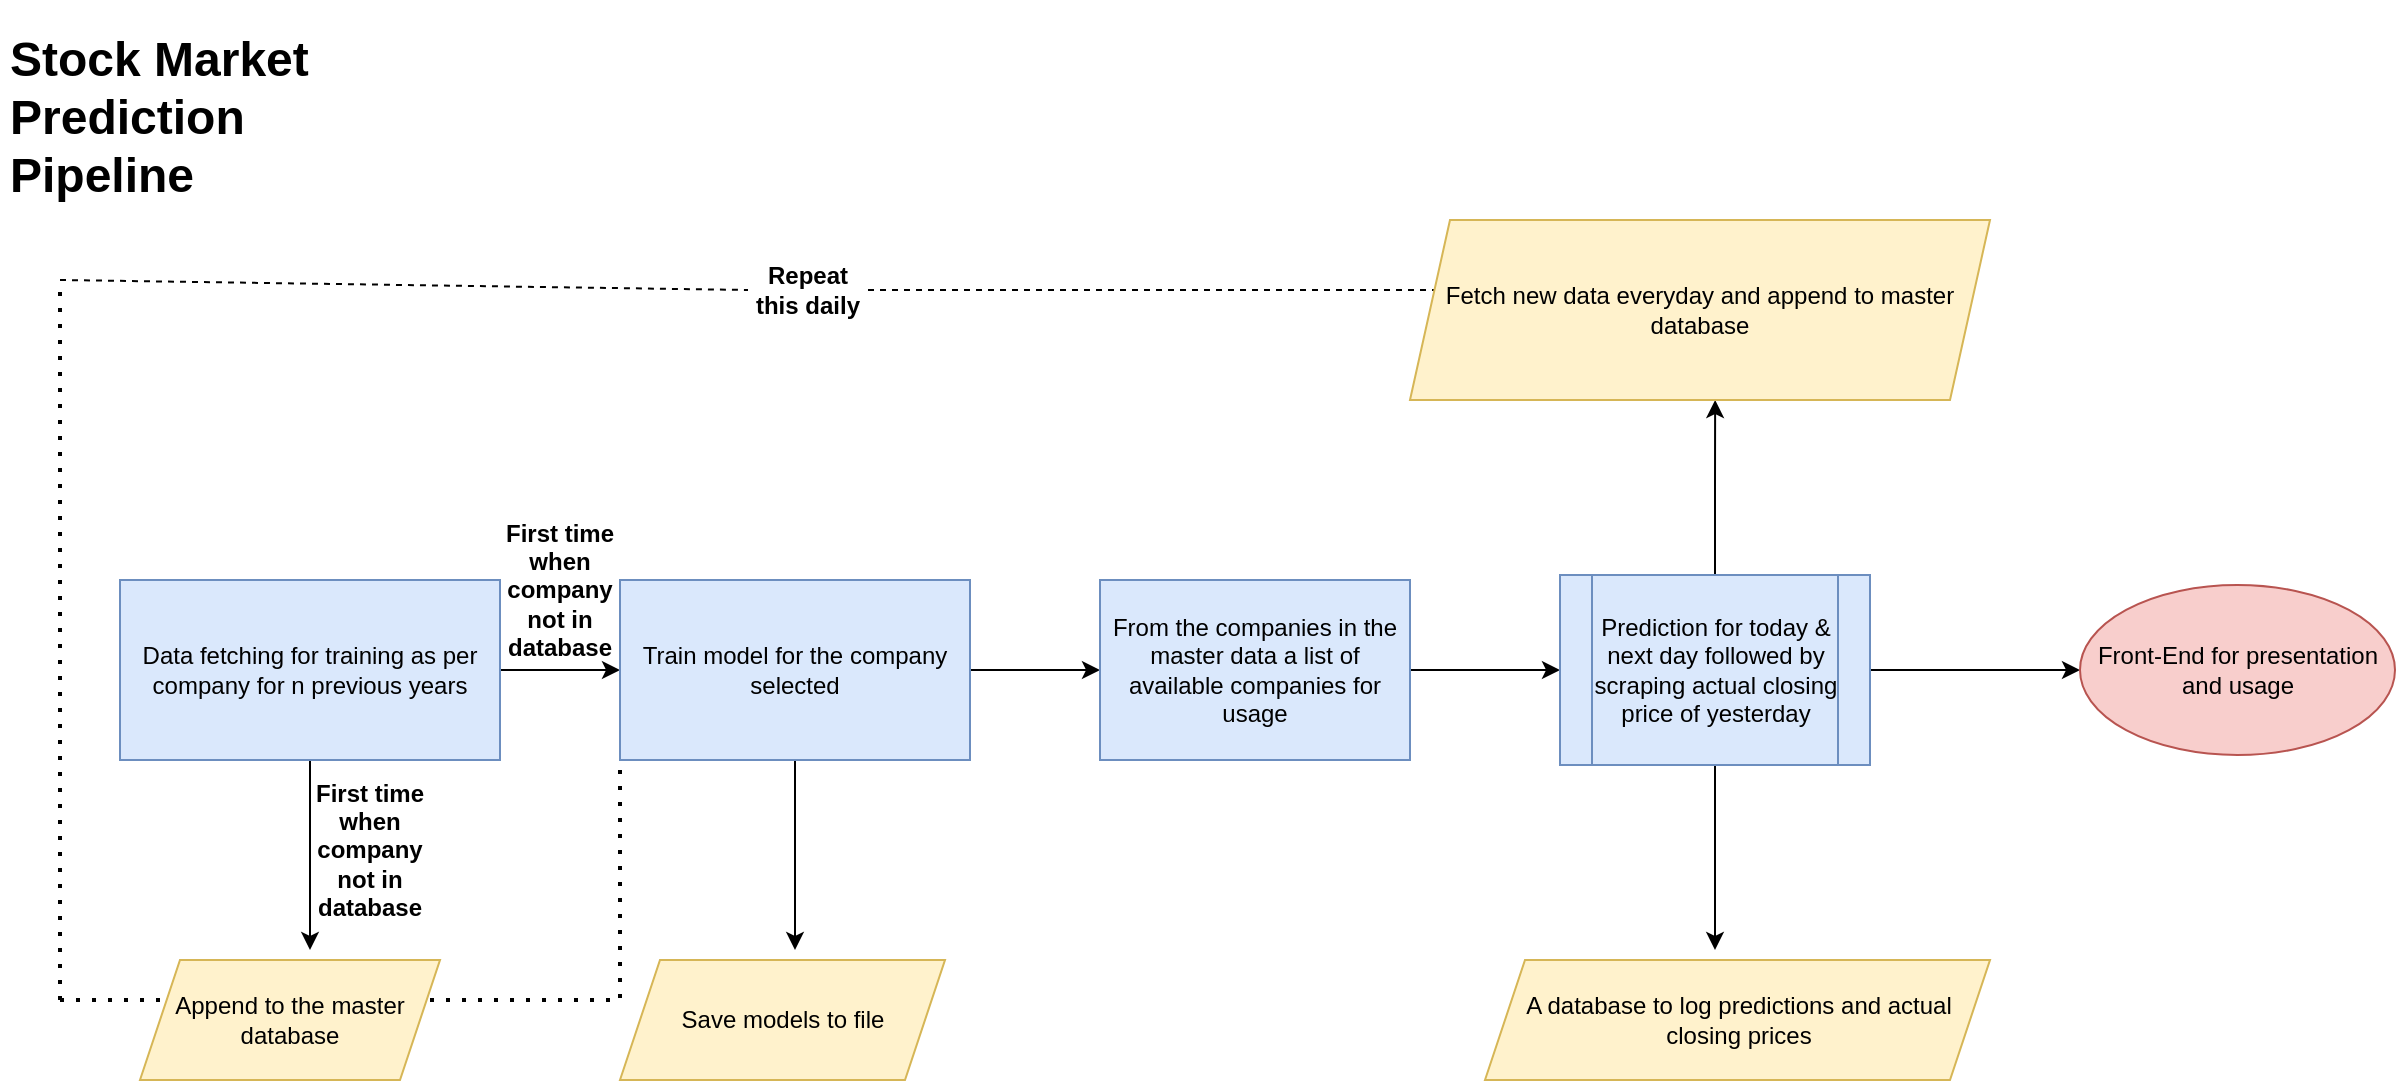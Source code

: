 <mxfile version="20.2.2"><diagram id="DYauI3oRZNkt5TgG-MfO" name="Page-1"><mxGraphModel dx="1351" dy="1966" grid="1" gridSize="10" guides="1" tooltips="1" connect="1" arrows="1" fold="1" page="1" pageScale="1" pageWidth="827" pageHeight="1169" math="0" shadow="0"><root><mxCell id="0"/><mxCell id="1" parent="0"/><mxCell id="b4WHw5QjmgQc8GPJLX3_-6" value="" style="edgeStyle=orthogonalEdgeStyle;rounded=0;orthogonalLoop=1;jettySize=auto;html=1;" edge="1" parent="1" source="b4WHw5QjmgQc8GPJLX3_-1"><mxGeometry relative="1" as="geometry"><mxPoint x="165.0" y="415" as="targetPoint"/></mxGeometry></mxCell><mxCell id="b4WHw5QjmgQc8GPJLX3_-8" value="" style="edgeStyle=orthogonalEdgeStyle;rounded=0;orthogonalLoop=1;jettySize=auto;html=1;" edge="1" parent="1" source="b4WHw5QjmgQc8GPJLX3_-1" target="b4WHw5QjmgQc8GPJLX3_-7"><mxGeometry relative="1" as="geometry"/></mxCell><mxCell id="b4WHw5QjmgQc8GPJLX3_-1" value="Data fetching for training as per company for n previous years" style="rounded=0;whiteSpace=wrap;html=1;fillColor=#dae8fc;strokeColor=#6c8ebf;" vertex="1" parent="1"><mxGeometry x="70" y="230" width="190" height="90" as="geometry"/></mxCell><mxCell id="b4WHw5QjmgQc8GPJLX3_-10" value="" style="edgeStyle=orthogonalEdgeStyle;rounded=0;orthogonalLoop=1;jettySize=auto;html=1;" edge="1" parent="1" source="b4WHw5QjmgQc8GPJLX3_-7" target="b4WHw5QjmgQc8GPJLX3_-9"><mxGeometry relative="1" as="geometry"/></mxCell><mxCell id="b4WHw5QjmgQc8GPJLX3_-16" value="" style="edgeStyle=orthogonalEdgeStyle;rounded=0;orthogonalLoop=1;jettySize=auto;html=1;" edge="1" parent="1" source="b4WHw5QjmgQc8GPJLX3_-7"><mxGeometry relative="1" as="geometry"><mxPoint x="407.5" y="415" as="targetPoint"/></mxGeometry></mxCell><mxCell id="b4WHw5QjmgQc8GPJLX3_-7" value="Train model for the company selected" style="rounded=0;whiteSpace=wrap;html=1;fillColor=#dae8fc;strokeColor=#6c8ebf;" vertex="1" parent="1"><mxGeometry x="320" y="230" width="175" height="90" as="geometry"/></mxCell><mxCell id="b4WHw5QjmgQc8GPJLX3_-19" value="" style="edgeStyle=orthogonalEdgeStyle;rounded=0;orthogonalLoop=1;jettySize=auto;html=1;" edge="1" parent="1" source="b4WHw5QjmgQc8GPJLX3_-9" target="b4WHw5QjmgQc8GPJLX3_-18"><mxGeometry relative="1" as="geometry"/></mxCell><mxCell id="b4WHw5QjmgQc8GPJLX3_-9" value="From the companies in the master data a list of available companies for usage" style="rounded=0;whiteSpace=wrap;html=1;fillColor=#dae8fc;strokeColor=#6c8ebf;" vertex="1" parent="1"><mxGeometry x="560" y="230" width="155" height="90" as="geometry"/></mxCell><mxCell id="b4WHw5QjmgQc8GPJLX3_-17" value="&lt;h1&gt;Stock Market Prediction Pipeline&lt;/h1&gt;" style="text;html=1;strokeColor=none;fillColor=none;spacing=5;spacingTop=-20;whiteSpace=wrap;overflow=hidden;rounded=0;" vertex="1" parent="1"><mxGeometry x="10" y="-50" width="190" height="120" as="geometry"/></mxCell><mxCell id="b4WHw5QjmgQc8GPJLX3_-21" value="" style="edgeStyle=orthogonalEdgeStyle;rounded=0;orthogonalLoop=1;jettySize=auto;html=1;" edge="1" parent="1" source="b4WHw5QjmgQc8GPJLX3_-18" target="b4WHw5QjmgQc8GPJLX3_-20"><mxGeometry relative="1" as="geometry"/></mxCell><mxCell id="b4WHw5QjmgQc8GPJLX3_-23" value="" style="edgeStyle=orthogonalEdgeStyle;rounded=0;orthogonalLoop=1;jettySize=auto;html=1;" edge="1" parent="1" source="b4WHw5QjmgQc8GPJLX3_-18"><mxGeometry relative="1" as="geometry"><mxPoint x="867.5" y="415" as="targetPoint"/></mxGeometry></mxCell><mxCell id="b4WHw5QjmgQc8GPJLX3_-25" value="" style="edgeStyle=orthogonalEdgeStyle;rounded=0;orthogonalLoop=1;jettySize=auto;html=1;" edge="1" parent="1" source="b4WHw5QjmgQc8GPJLX3_-18"><mxGeometry relative="1" as="geometry"><mxPoint x="867.571" y="140" as="targetPoint"/></mxGeometry></mxCell><mxCell id="b4WHw5QjmgQc8GPJLX3_-18" value="Prediction for today &amp;amp; next day followed by scraping actual closing price of yesterday" style="shape=process;whiteSpace=wrap;html=1;backgroundOutline=1;fillColor=#dae8fc;strokeColor=#6c8ebf;rounded=0;" vertex="1" parent="1"><mxGeometry x="790" y="227.5" width="155" height="95" as="geometry"/></mxCell><mxCell id="b4WHw5QjmgQc8GPJLX3_-20" value="Front-End for presentation and usage" style="ellipse;whiteSpace=wrap;html=1;fillColor=#f8cecc;strokeColor=#b85450;rounded=0;" vertex="1" parent="1"><mxGeometry x="1050" y="232.5" width="157.5" height="85" as="geometry"/></mxCell><mxCell id="b4WHw5QjmgQc8GPJLX3_-26" value="" style="endArrow=none;dashed=1;html=1;rounded=0;entryX=0;entryY=0.5;entryDx=0;entryDy=0;startArrow=none;" edge="1" parent="1" source="b4WHw5QjmgQc8GPJLX3_-32"><mxGeometry width="50" height="50" relative="1" as="geometry"><mxPoint x="40" y="80" as="sourcePoint"/><mxPoint x="781.25" y="85" as="targetPoint"/></mxGeometry></mxCell><mxCell id="b4WHw5QjmgQc8GPJLX3_-27" value="" style="endArrow=none;dashed=1;html=1;dashPattern=1 3;strokeWidth=2;rounded=0;" edge="1" parent="1"><mxGeometry width="50" height="50" relative="1" as="geometry"><mxPoint x="40" y="440" as="sourcePoint"/><mxPoint x="40" y="80" as="targetPoint"/></mxGeometry></mxCell><mxCell id="b4WHw5QjmgQc8GPJLX3_-29" value="" style="endArrow=none;dashed=1;html=1;dashPattern=1 3;strokeWidth=2;rounded=0;" edge="1" parent="1"><mxGeometry width="50" height="50" relative="1" as="geometry"><mxPoint x="40" y="440" as="sourcePoint"/><mxPoint x="100" y="440" as="targetPoint"/></mxGeometry></mxCell><mxCell id="b4WHw5QjmgQc8GPJLX3_-30" value="" style="endArrow=none;dashed=1;html=1;dashPattern=1 3;strokeWidth=2;rounded=0;entryX=0;entryY=1;entryDx=0;entryDy=0;" edge="1" parent="1" target="b4WHw5QjmgQc8GPJLX3_-7"><mxGeometry width="50" height="50" relative="1" as="geometry"><mxPoint x="225" y="440" as="sourcePoint"/><mxPoint x="275" y="390" as="targetPoint"/><Array as="points"><mxPoint x="320" y="440"/></Array></mxGeometry></mxCell><mxCell id="b4WHw5QjmgQc8GPJLX3_-32" value="&lt;b&gt;Repeat this daily&lt;/b&gt;" style="text;html=1;strokeColor=none;fillColor=none;align=center;verticalAlign=middle;whiteSpace=wrap;rounded=0;" vertex="1" parent="1"><mxGeometry x="384" y="70" width="60" height="30" as="geometry"/></mxCell><mxCell id="b4WHw5QjmgQc8GPJLX3_-33" value="" style="endArrow=none;dashed=1;html=1;rounded=0;entryX=0;entryY=0.5;entryDx=0;entryDy=0;" edge="1" parent="1" target="b4WHw5QjmgQc8GPJLX3_-32"><mxGeometry width="50" height="50" relative="1" as="geometry"><mxPoint x="40" y="80.0" as="sourcePoint"/><mxPoint x="781.25" y="85" as="targetPoint"/></mxGeometry></mxCell><mxCell id="b4WHw5QjmgQc8GPJLX3_-34" value="&lt;b&gt;First time when company not in database&lt;/b&gt;" style="text;html=1;strokeColor=none;fillColor=none;align=center;verticalAlign=middle;whiteSpace=wrap;rounded=0;" vertex="1" parent="1"><mxGeometry x="260" y="220" width="60" height="30" as="geometry"/></mxCell><mxCell id="b4WHw5QjmgQc8GPJLX3_-36" value="&lt;b&gt;First time when company not in database&lt;/b&gt;" style="text;html=1;strokeColor=none;fillColor=none;align=center;verticalAlign=middle;whiteSpace=wrap;rounded=0;" vertex="1" parent="1"><mxGeometry x="165" y="350" width="60" height="30" as="geometry"/></mxCell><mxCell id="b4WHw5QjmgQc8GPJLX3_-37" value="Fetch new data everyday and append to master database" style="shape=parallelogram;perimeter=parallelogramPerimeter;whiteSpace=wrap;html=1;fixedSize=1;fillColor=#fff2cc;strokeColor=#d6b656;" vertex="1" parent="1"><mxGeometry x="715" y="50" width="290" height="90" as="geometry"/></mxCell><mxCell id="b4WHw5QjmgQc8GPJLX3_-39" value="A database to log predictions and actual closing prices" style="shape=parallelogram;perimeter=parallelogramPerimeter;whiteSpace=wrap;html=1;fixedSize=1;fillColor=#fff2cc;strokeColor=#d6b656;" vertex="1" parent="1"><mxGeometry x="752.5" y="420" width="252.5" height="60" as="geometry"/></mxCell><mxCell id="b4WHw5QjmgQc8GPJLX3_-40" value="Save models to file" style="shape=parallelogram;perimeter=parallelogramPerimeter;whiteSpace=wrap;html=1;fixedSize=1;fillColor=#fff2cc;strokeColor=#d6b656;" vertex="1" parent="1"><mxGeometry x="320" y="420" width="162.5" height="60" as="geometry"/></mxCell><mxCell id="b4WHw5QjmgQc8GPJLX3_-41" value="Append to the master database" style="shape=parallelogram;perimeter=parallelogramPerimeter;whiteSpace=wrap;html=1;fixedSize=1;fillColor=#fff2cc;strokeColor=#d6b656;" vertex="1" parent="1"><mxGeometry x="80" y="420" width="150" height="60" as="geometry"/></mxCell></root></mxGraphModel></diagram></mxfile>